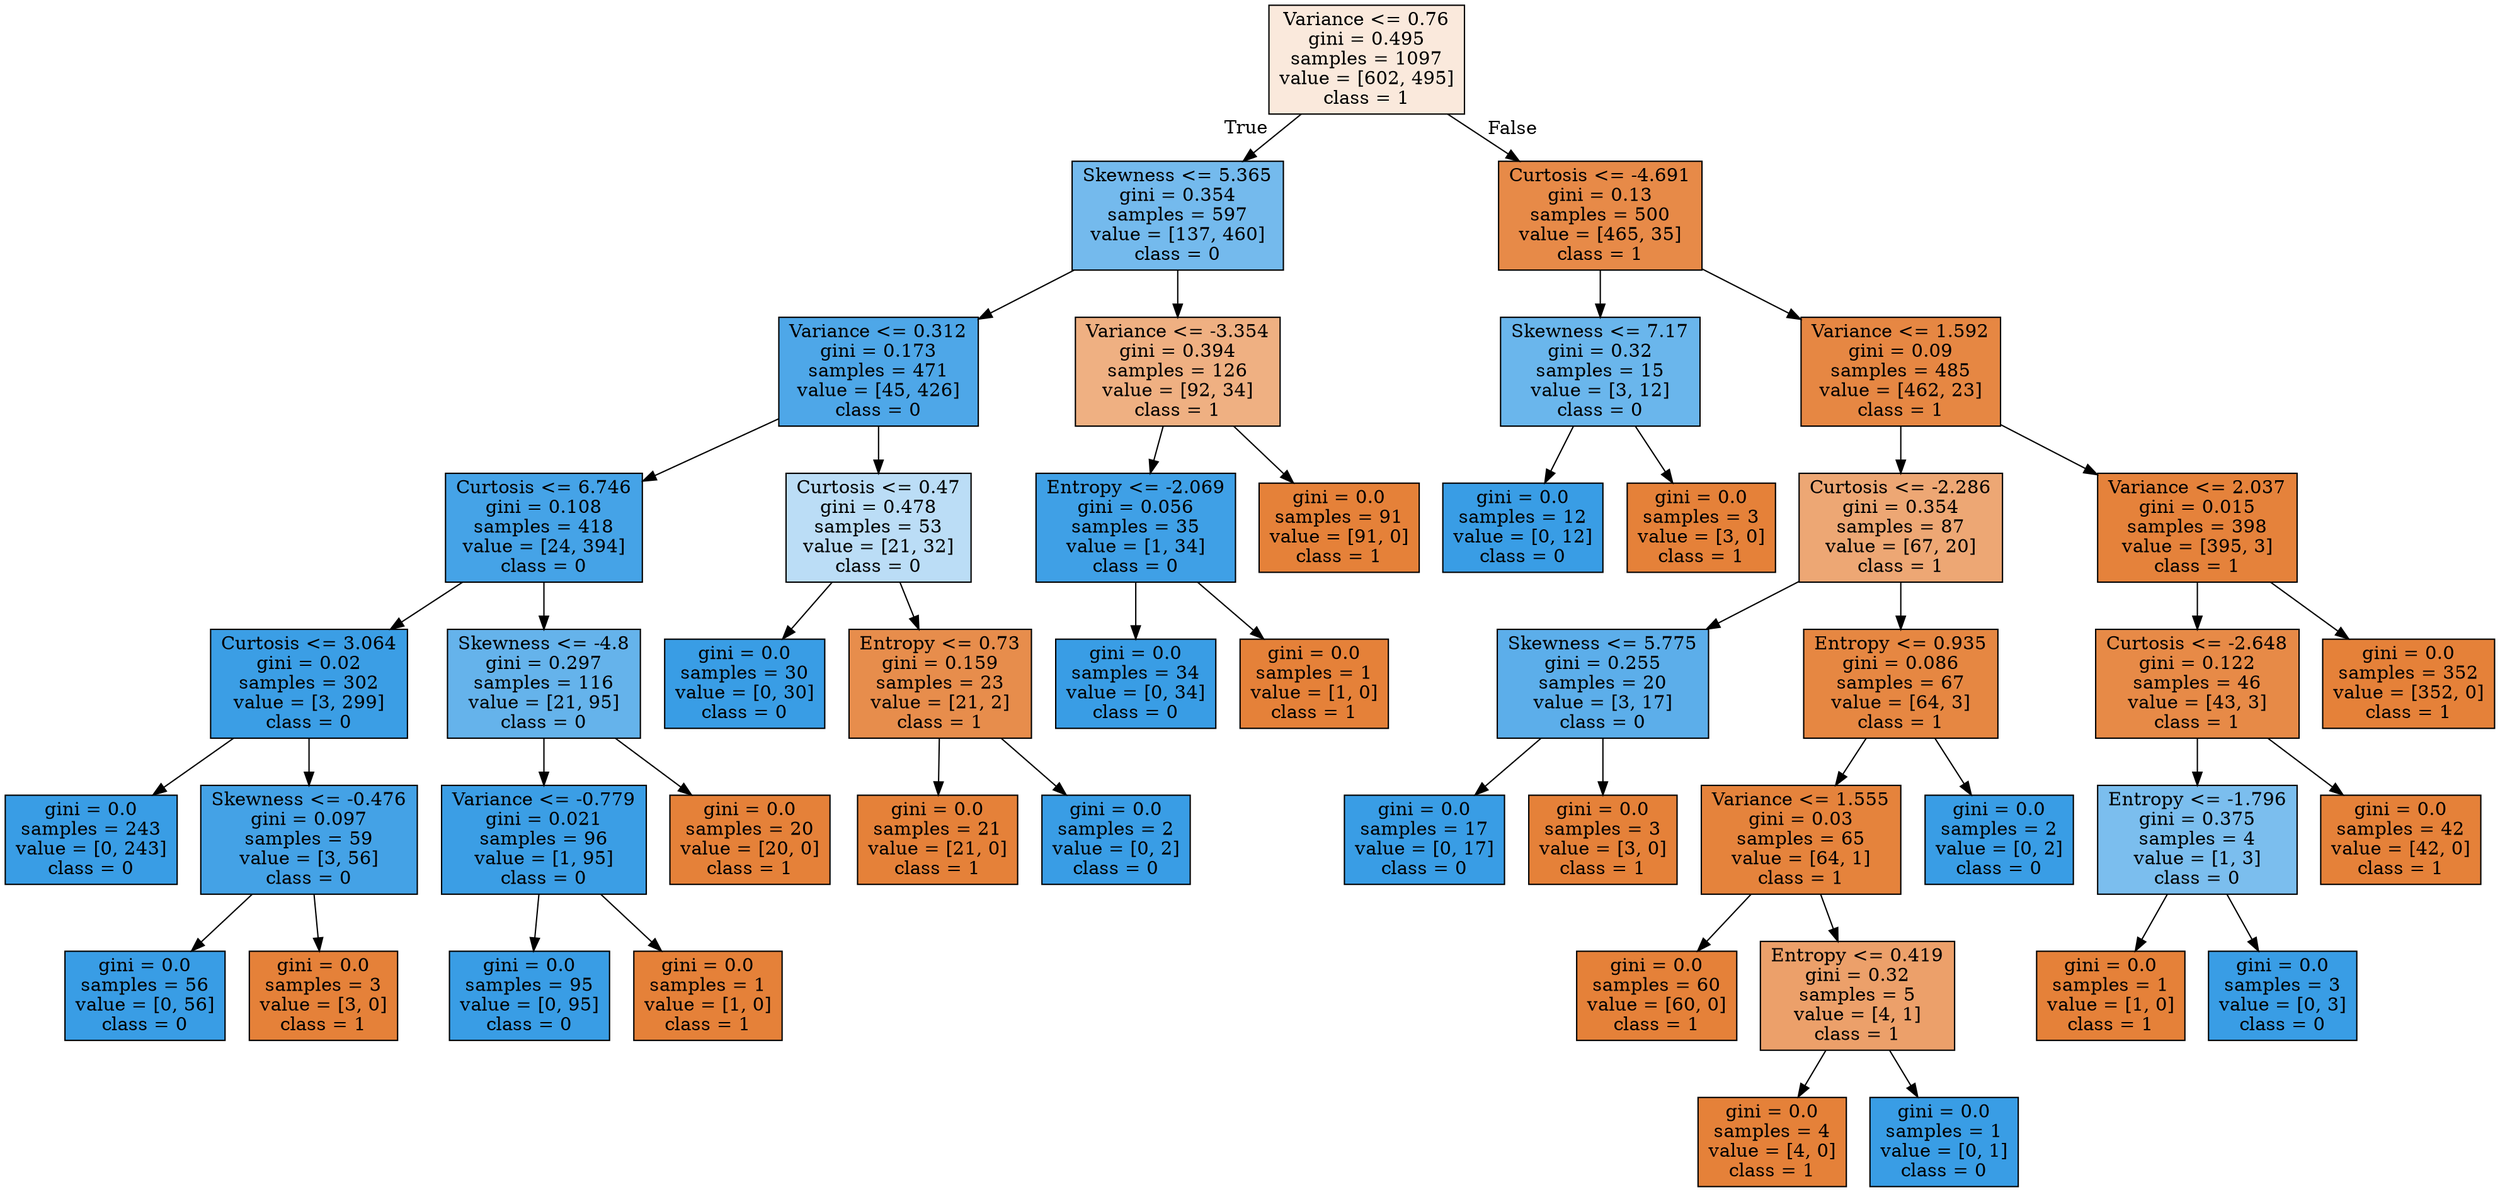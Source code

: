 digraph Tree {
node [shape=box, style="filled", color="black"] ;
0 [label="Variance <= 0.76\ngini = 0.495\nsamples = 1097\nvalue = [602, 495]\nclass = 1", fillcolor="#fae9dc"] ;
1 [label="Skewness <= 5.365\ngini = 0.354\nsamples = 597\nvalue = [137, 460]\nclass = 0", fillcolor="#74baed"] ;
0 -> 1 [labeldistance=2.5, labelangle=45, headlabel="True"] ;
2 [label="Variance <= 0.312\ngini = 0.173\nsamples = 471\nvalue = [45, 426]\nclass = 0", fillcolor="#4ea7e8"] ;
1 -> 2 ;
3 [label="Curtosis <= 6.746\ngini = 0.108\nsamples = 418\nvalue = [24, 394]\nclass = 0", fillcolor="#45a3e7"] ;
2 -> 3 ;
4 [label="Curtosis <= 3.064\ngini = 0.02\nsamples = 302\nvalue = [3, 299]\nclass = 0", fillcolor="#3b9ee5"] ;
3 -> 4 ;
5 [label="gini = 0.0\nsamples = 243\nvalue = [0, 243]\nclass = 0", fillcolor="#399de5"] ;
4 -> 5 ;
6 [label="Skewness <= -0.476\ngini = 0.097\nsamples = 59\nvalue = [3, 56]\nclass = 0", fillcolor="#44a2e6"] ;
4 -> 6 ;
7 [label="gini = 0.0\nsamples = 56\nvalue = [0, 56]\nclass = 0", fillcolor="#399de5"] ;
6 -> 7 ;
8 [label="gini = 0.0\nsamples = 3\nvalue = [3, 0]\nclass = 1", fillcolor="#e58139"] ;
6 -> 8 ;
9 [label="Skewness <= -4.8\ngini = 0.297\nsamples = 116\nvalue = [21, 95]\nclass = 0", fillcolor="#65b3eb"] ;
3 -> 9 ;
10 [label="Variance <= -0.779\ngini = 0.021\nsamples = 96\nvalue = [1, 95]\nclass = 0", fillcolor="#3b9ee5"] ;
9 -> 10 ;
11 [label="gini = 0.0\nsamples = 95\nvalue = [0, 95]\nclass = 0", fillcolor="#399de5"] ;
10 -> 11 ;
12 [label="gini = 0.0\nsamples = 1\nvalue = [1, 0]\nclass = 1", fillcolor="#e58139"] ;
10 -> 12 ;
13 [label="gini = 0.0\nsamples = 20\nvalue = [20, 0]\nclass = 1", fillcolor="#e58139"] ;
9 -> 13 ;
14 [label="Curtosis <= 0.47\ngini = 0.478\nsamples = 53\nvalue = [21, 32]\nclass = 0", fillcolor="#bbddf6"] ;
2 -> 14 ;
15 [label="gini = 0.0\nsamples = 30\nvalue = [0, 30]\nclass = 0", fillcolor="#399de5"] ;
14 -> 15 ;
16 [label="Entropy <= 0.73\ngini = 0.159\nsamples = 23\nvalue = [21, 2]\nclass = 1", fillcolor="#e78d4c"] ;
14 -> 16 ;
17 [label="gini = 0.0\nsamples = 21\nvalue = [21, 0]\nclass = 1", fillcolor="#e58139"] ;
16 -> 17 ;
18 [label="gini = 0.0\nsamples = 2\nvalue = [0, 2]\nclass = 0", fillcolor="#399de5"] ;
16 -> 18 ;
19 [label="Variance <= -3.354\ngini = 0.394\nsamples = 126\nvalue = [92, 34]\nclass = 1", fillcolor="#efb082"] ;
1 -> 19 ;
20 [label="Entropy <= -2.069\ngini = 0.056\nsamples = 35\nvalue = [1, 34]\nclass = 0", fillcolor="#3fa0e6"] ;
19 -> 20 ;
21 [label="gini = 0.0\nsamples = 34\nvalue = [0, 34]\nclass = 0", fillcolor="#399de5"] ;
20 -> 21 ;
22 [label="gini = 0.0\nsamples = 1\nvalue = [1, 0]\nclass = 1", fillcolor="#e58139"] ;
20 -> 22 ;
23 [label="gini = 0.0\nsamples = 91\nvalue = [91, 0]\nclass = 1", fillcolor="#e58139"] ;
19 -> 23 ;
24 [label="Curtosis <= -4.691\ngini = 0.13\nsamples = 500\nvalue = [465, 35]\nclass = 1", fillcolor="#e78a48"] ;
0 -> 24 [labeldistance=2.5, labelangle=-45, headlabel="False"] ;
25 [label="Skewness <= 7.17\ngini = 0.32\nsamples = 15\nvalue = [3, 12]\nclass = 0", fillcolor="#6ab6ec"] ;
24 -> 25 ;
26 [label="gini = 0.0\nsamples = 12\nvalue = [0, 12]\nclass = 0", fillcolor="#399de5"] ;
25 -> 26 ;
27 [label="gini = 0.0\nsamples = 3\nvalue = [3, 0]\nclass = 1", fillcolor="#e58139"] ;
25 -> 27 ;
28 [label="Variance <= 1.592\ngini = 0.09\nsamples = 485\nvalue = [462, 23]\nclass = 1", fillcolor="#e68743"] ;
24 -> 28 ;
29 [label="Curtosis <= -2.286\ngini = 0.354\nsamples = 87\nvalue = [67, 20]\nclass = 1", fillcolor="#eda774"] ;
28 -> 29 ;
30 [label="Skewness <= 5.775\ngini = 0.255\nsamples = 20\nvalue = [3, 17]\nclass = 0", fillcolor="#5caeea"] ;
29 -> 30 ;
31 [label="gini = 0.0\nsamples = 17\nvalue = [0, 17]\nclass = 0", fillcolor="#399de5"] ;
30 -> 31 ;
32 [label="gini = 0.0\nsamples = 3\nvalue = [3, 0]\nclass = 1", fillcolor="#e58139"] ;
30 -> 32 ;
33 [label="Entropy <= 0.935\ngini = 0.086\nsamples = 67\nvalue = [64, 3]\nclass = 1", fillcolor="#e68742"] ;
29 -> 33 ;
34 [label="Variance <= 1.555\ngini = 0.03\nsamples = 65\nvalue = [64, 1]\nclass = 1", fillcolor="#e5833c"] ;
33 -> 34 ;
35 [label="gini = 0.0\nsamples = 60\nvalue = [60, 0]\nclass = 1", fillcolor="#e58139"] ;
34 -> 35 ;
36 [label="Entropy <= 0.419\ngini = 0.32\nsamples = 5\nvalue = [4, 1]\nclass = 1", fillcolor="#eca06a"] ;
34 -> 36 ;
37 [label="gini = 0.0\nsamples = 4\nvalue = [4, 0]\nclass = 1", fillcolor="#e58139"] ;
36 -> 37 ;
38 [label="gini = 0.0\nsamples = 1\nvalue = [0, 1]\nclass = 0", fillcolor="#399de5"] ;
36 -> 38 ;
39 [label="gini = 0.0\nsamples = 2\nvalue = [0, 2]\nclass = 0", fillcolor="#399de5"] ;
33 -> 39 ;
40 [label="Variance <= 2.037\ngini = 0.015\nsamples = 398\nvalue = [395, 3]\nclass = 1", fillcolor="#e5823b"] ;
28 -> 40 ;
41 [label="Curtosis <= -2.648\ngini = 0.122\nsamples = 46\nvalue = [43, 3]\nclass = 1", fillcolor="#e78a47"] ;
40 -> 41 ;
42 [label="Entropy <= -1.796\ngini = 0.375\nsamples = 4\nvalue = [1, 3]\nclass = 0", fillcolor="#7bbeee"] ;
41 -> 42 ;
43 [label="gini = 0.0\nsamples = 1\nvalue = [1, 0]\nclass = 1", fillcolor="#e58139"] ;
42 -> 43 ;
44 [label="gini = 0.0\nsamples = 3\nvalue = [0, 3]\nclass = 0", fillcolor="#399de5"] ;
42 -> 44 ;
45 [label="gini = 0.0\nsamples = 42\nvalue = [42, 0]\nclass = 1", fillcolor="#e58139"] ;
41 -> 45 ;
46 [label="gini = 0.0\nsamples = 352\nvalue = [352, 0]\nclass = 1", fillcolor="#e58139"] ;
40 -> 46 ;
}